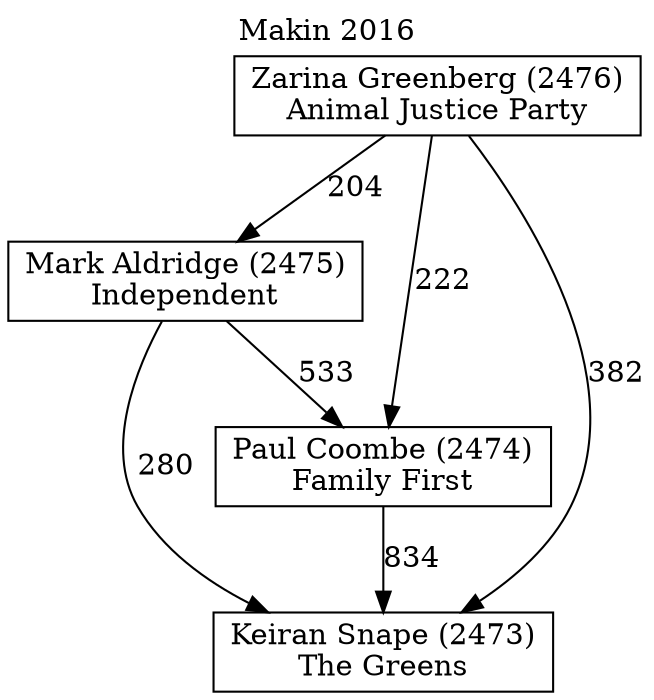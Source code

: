 // House preference flow
digraph "Keiran Snape (2473)_Makin_2016" {
	graph [label="Makin 2016" labelloc=t mclimit=10]
	node [shape=box]
	"Mark Aldridge (2475)" [label="Mark Aldridge (2475)
Independent"]
	"Paul Coombe (2474)" [label="Paul Coombe (2474)
Family First"]
	"Keiran Snape (2473)" [label="Keiran Snape (2473)
The Greens"]
	"Zarina Greenberg (2476)" [label="Zarina Greenberg (2476)
Animal Justice Party"]
	"Zarina Greenberg (2476)" -> "Paul Coombe (2474)" [label=222]
	"Mark Aldridge (2475)" -> "Paul Coombe (2474)" [label=533]
	"Mark Aldridge (2475)" -> "Keiran Snape (2473)" [label=280]
	"Zarina Greenberg (2476)" -> "Mark Aldridge (2475)" [label=204]
	"Paul Coombe (2474)" -> "Keiran Snape (2473)" [label=834]
	"Zarina Greenberg (2476)" -> "Keiran Snape (2473)" [label=382]
}
